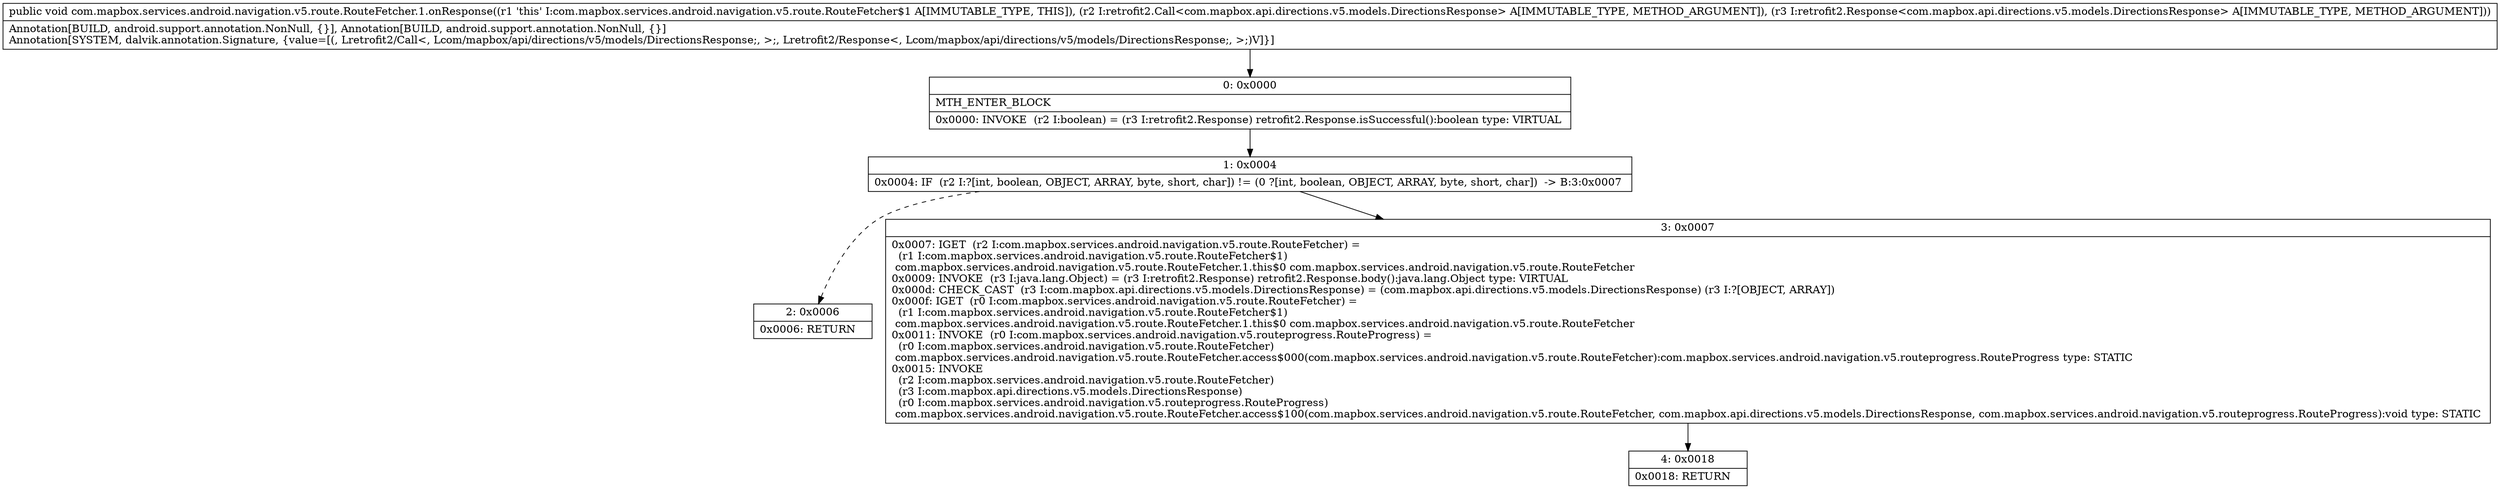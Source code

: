 digraph "CFG forcom.mapbox.services.android.navigation.v5.route.RouteFetcher.1.onResponse(Lretrofit2\/Call;Lretrofit2\/Response;)V" {
Node_0 [shape=record,label="{0\:\ 0x0000|MTH_ENTER_BLOCK\l|0x0000: INVOKE  (r2 I:boolean) = (r3 I:retrofit2.Response) retrofit2.Response.isSuccessful():boolean type: VIRTUAL \l}"];
Node_1 [shape=record,label="{1\:\ 0x0004|0x0004: IF  (r2 I:?[int, boolean, OBJECT, ARRAY, byte, short, char]) != (0 ?[int, boolean, OBJECT, ARRAY, byte, short, char])  \-\> B:3:0x0007 \l}"];
Node_2 [shape=record,label="{2\:\ 0x0006|0x0006: RETURN   \l}"];
Node_3 [shape=record,label="{3\:\ 0x0007|0x0007: IGET  (r2 I:com.mapbox.services.android.navigation.v5.route.RouteFetcher) = \l  (r1 I:com.mapbox.services.android.navigation.v5.route.RouteFetcher$1)\l com.mapbox.services.android.navigation.v5.route.RouteFetcher.1.this$0 com.mapbox.services.android.navigation.v5.route.RouteFetcher \l0x0009: INVOKE  (r3 I:java.lang.Object) = (r3 I:retrofit2.Response) retrofit2.Response.body():java.lang.Object type: VIRTUAL \l0x000d: CHECK_CAST  (r3 I:com.mapbox.api.directions.v5.models.DirectionsResponse) = (com.mapbox.api.directions.v5.models.DirectionsResponse) (r3 I:?[OBJECT, ARRAY]) \l0x000f: IGET  (r0 I:com.mapbox.services.android.navigation.v5.route.RouteFetcher) = \l  (r1 I:com.mapbox.services.android.navigation.v5.route.RouteFetcher$1)\l com.mapbox.services.android.navigation.v5.route.RouteFetcher.1.this$0 com.mapbox.services.android.navigation.v5.route.RouteFetcher \l0x0011: INVOKE  (r0 I:com.mapbox.services.android.navigation.v5.routeprogress.RouteProgress) = \l  (r0 I:com.mapbox.services.android.navigation.v5.route.RouteFetcher)\l com.mapbox.services.android.navigation.v5.route.RouteFetcher.access$000(com.mapbox.services.android.navigation.v5.route.RouteFetcher):com.mapbox.services.android.navigation.v5.routeprogress.RouteProgress type: STATIC \l0x0015: INVOKE  \l  (r2 I:com.mapbox.services.android.navigation.v5.route.RouteFetcher)\l  (r3 I:com.mapbox.api.directions.v5.models.DirectionsResponse)\l  (r0 I:com.mapbox.services.android.navigation.v5.routeprogress.RouteProgress)\l com.mapbox.services.android.navigation.v5.route.RouteFetcher.access$100(com.mapbox.services.android.navigation.v5.route.RouteFetcher, com.mapbox.api.directions.v5.models.DirectionsResponse, com.mapbox.services.android.navigation.v5.routeprogress.RouteProgress):void type: STATIC \l}"];
Node_4 [shape=record,label="{4\:\ 0x0018|0x0018: RETURN   \l}"];
MethodNode[shape=record,label="{public void com.mapbox.services.android.navigation.v5.route.RouteFetcher.1.onResponse((r1 'this' I:com.mapbox.services.android.navigation.v5.route.RouteFetcher$1 A[IMMUTABLE_TYPE, THIS]), (r2 I:retrofit2.Call\<com.mapbox.api.directions.v5.models.DirectionsResponse\> A[IMMUTABLE_TYPE, METHOD_ARGUMENT]), (r3 I:retrofit2.Response\<com.mapbox.api.directions.v5.models.DirectionsResponse\> A[IMMUTABLE_TYPE, METHOD_ARGUMENT]))  | Annotation[BUILD, android.support.annotation.NonNull, \{\}], Annotation[BUILD, android.support.annotation.NonNull, \{\}]\lAnnotation[SYSTEM, dalvik.annotation.Signature, \{value=[(, Lretrofit2\/Call\<, Lcom\/mapbox\/api\/directions\/v5\/models\/DirectionsResponse;, \>;, Lretrofit2\/Response\<, Lcom\/mapbox\/api\/directions\/v5\/models\/DirectionsResponse;, \>;)V]\}]\l}"];
MethodNode -> Node_0;
Node_0 -> Node_1;
Node_1 -> Node_2[style=dashed];
Node_1 -> Node_3;
Node_3 -> Node_4;
}

